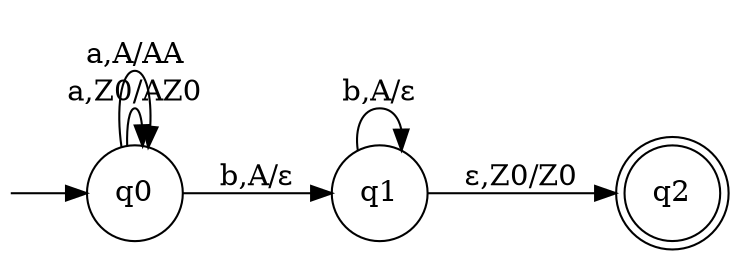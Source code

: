 digraph NPDA_Definition {
    rankdir=LR;
    __start0__ [label="", shape="none", width="0", height="0"];
    __start0__ -> q0;
    q2 [shape="doublecircle"];
    q0 [shape="circle"];
    q1 [shape="circle"];
    q0 -> q0 [label="a,Z0/AZ0"];
    q0 -> q0 [label="a,A/AA"];
    q0 -> q1 [label="b,A/ε"];
    q1 -> q1 [label="b,A/ε"];
    q1 -> q2 [label="ε,Z0/Z0"];
}